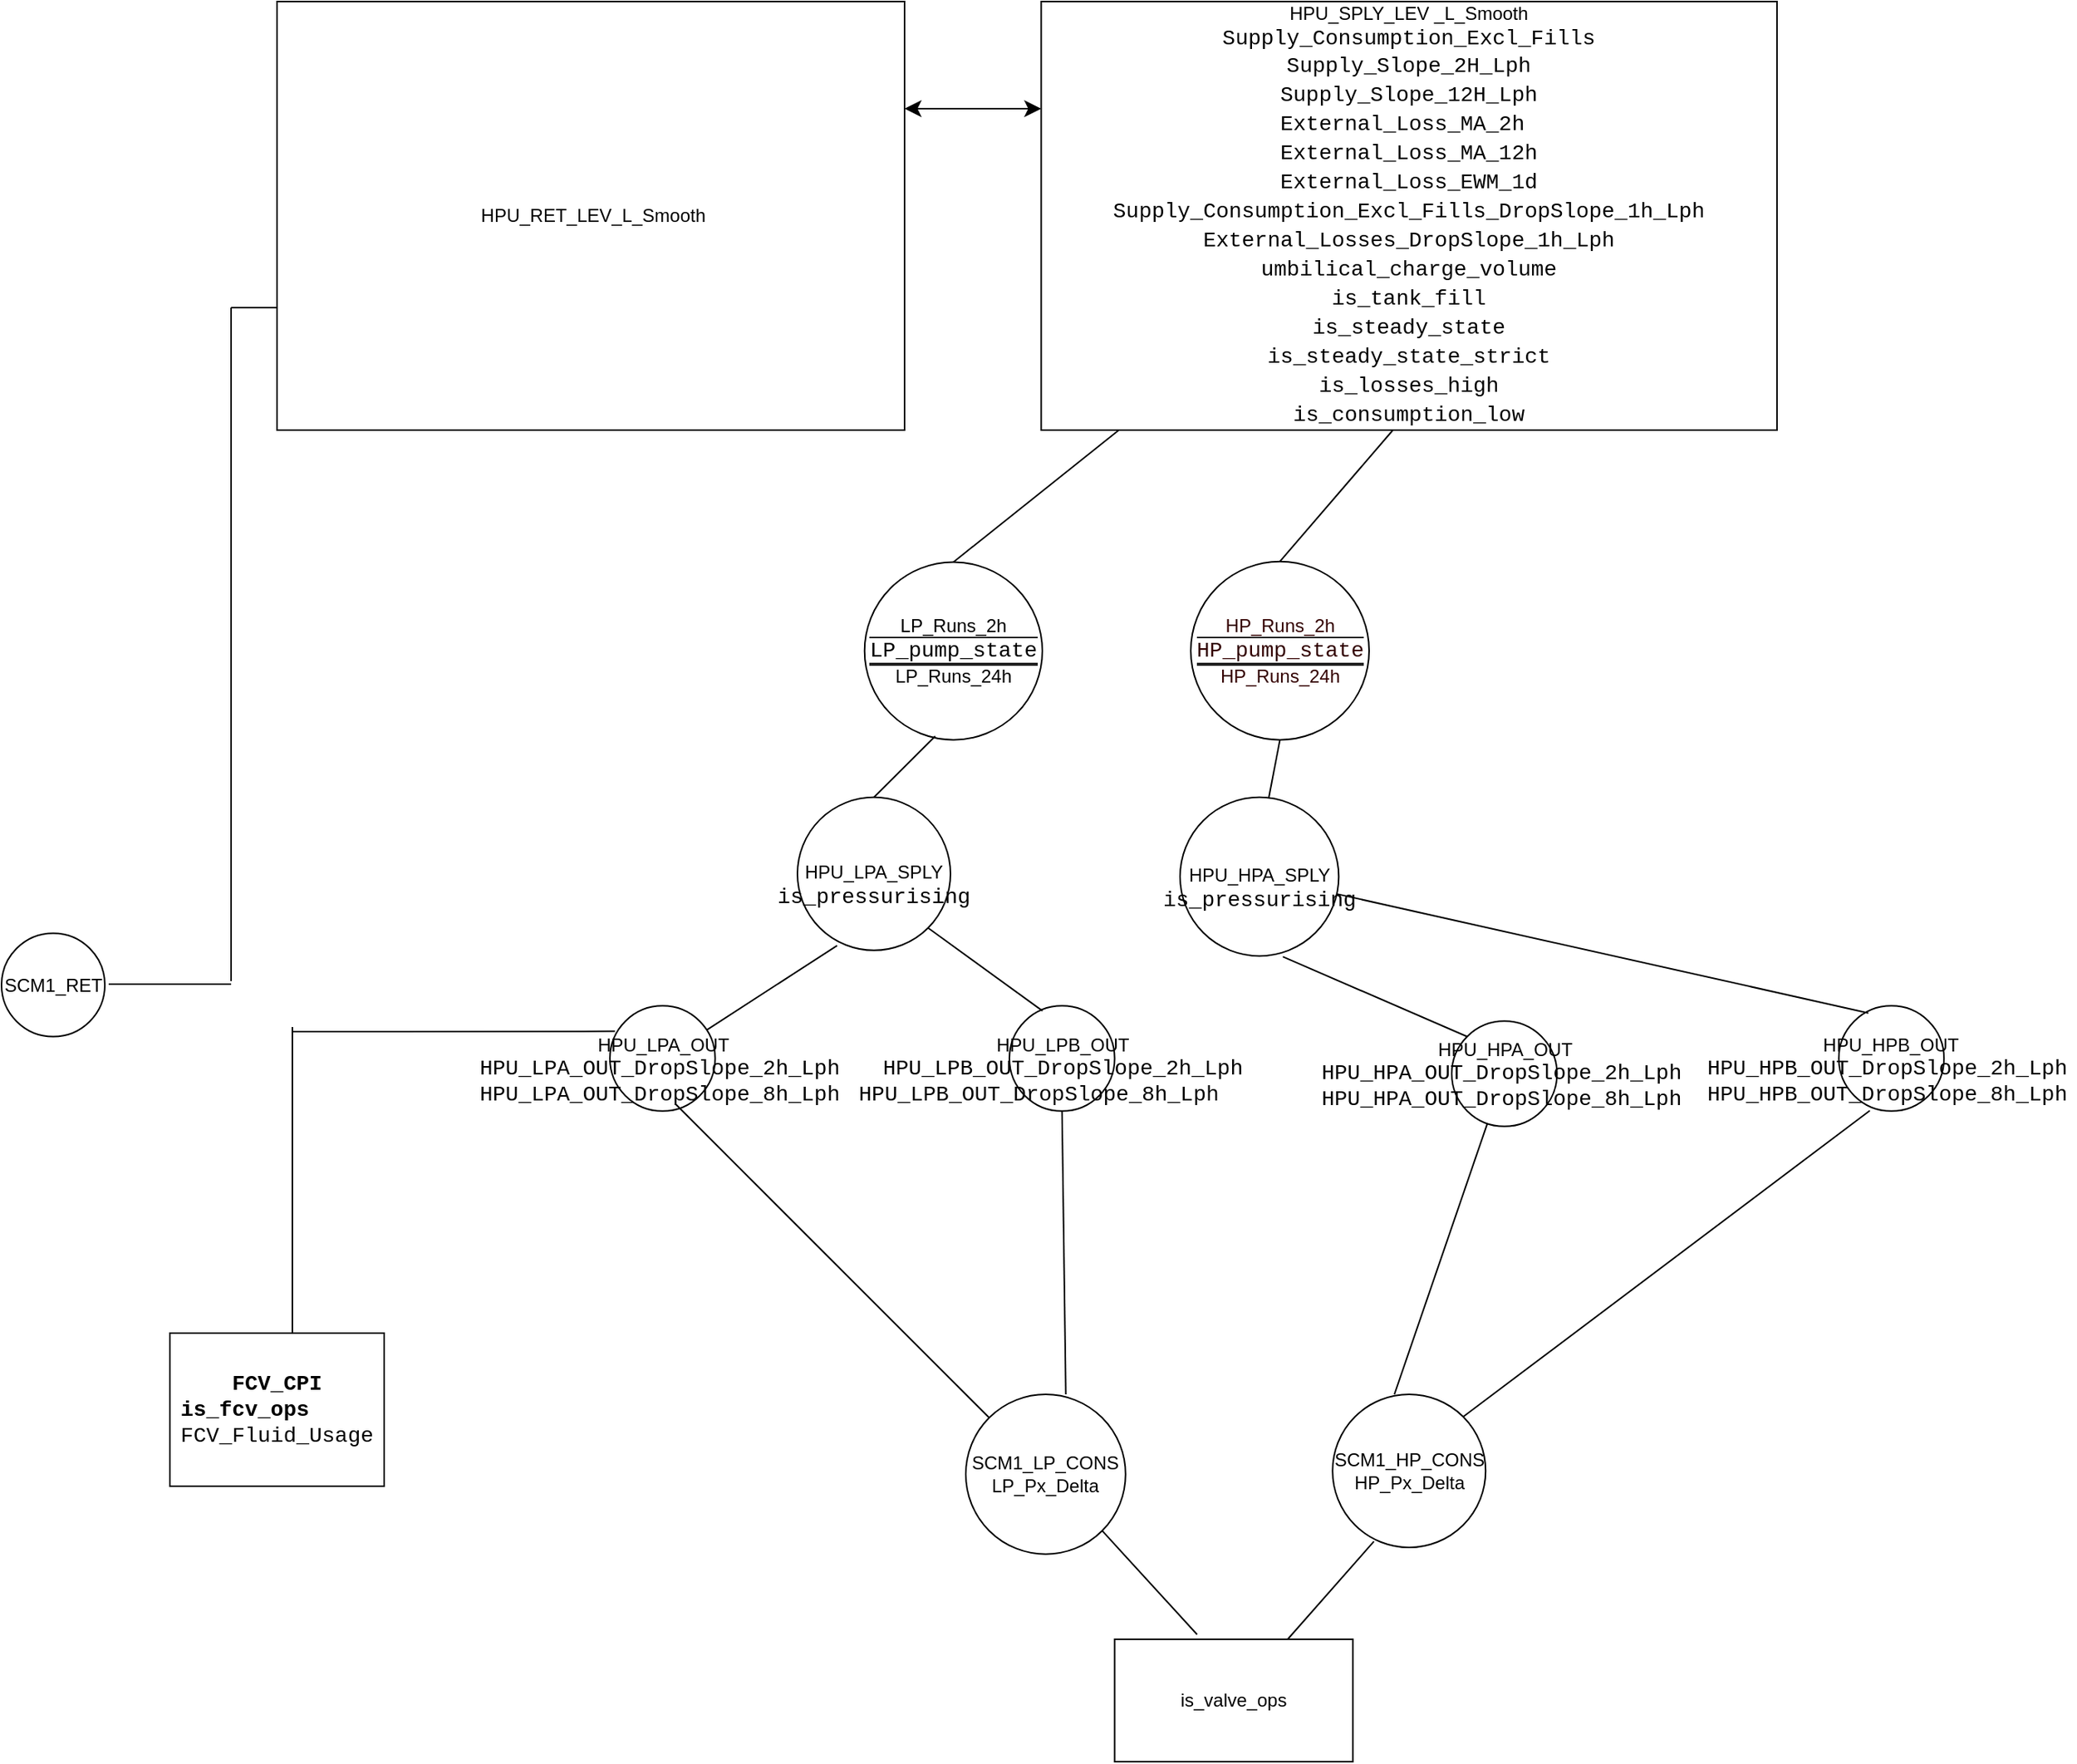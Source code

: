 <mxfile version="28.0.7">
  <diagram name="Page-1" id="4J8M-pQB1aqgU6J5mA3r">
    <mxGraphModel dx="3740" dy="2323" grid="1" gridSize="10" guides="1" tooltips="1" connect="1" arrows="1" fold="1" page="1" pageScale="1" pageWidth="1390" pageHeight="980" math="0" shadow="0">
      <root>
        <mxCell id="0" />
        <mxCell id="1" parent="0" />
        <mxCell id="fsJYFwS3ZAUU-XNZBjbN-2" value="&amp;nbsp;HPU_RET_LEV_L_Smooth" style="rounded=0;whiteSpace=wrap;html=1;" parent="1" vertex="1">
          <mxGeometry x="30" y="-200" width="410" height="280" as="geometry" />
        </mxCell>
        <mxCell id="fsJYFwS3ZAUU-XNZBjbN-3" value="&lt;font style=&quot;color: rgb(0, 0, 0);&quot;&gt;HPU_SPLY_LEV _L_Smooth&lt;/font&gt;&lt;div&gt;&lt;span style=&quot;font-family: Consolas, &amp;quot;Courier New&amp;quot;, monospace; font-size: 14px; text-align: start; white-space: pre;&quot;&gt;&lt;font style=&quot;color: rgb(0, 0, 0);&quot;&gt;Supply_Consumption_Excl_Fills&lt;/font&gt;&lt;/span&gt;&lt;/div&gt;&lt;div&gt;&lt;div style=&quot;font-family: Consolas, &amp;quot;Courier New&amp;quot;, monospace; font-size: 14px; line-height: 19px; white-space: pre;&quot;&gt;&lt;span&gt;&lt;font style=&quot;color: rgb(0, 0, 0);&quot;&gt;Supply_Slope_2H_Lph&lt;/font&gt;&lt;/span&gt;&lt;/div&gt;&lt;/div&gt;&lt;div style=&quot;font-family: Consolas, &amp;quot;Courier New&amp;quot;, monospace; font-size: 14px; line-height: 19px; white-space: pre;&quot;&gt;&lt;div style=&quot;line-height: 19px;&quot;&gt;&lt;span&gt;&lt;font style=&quot;color: rgb(0, 0, 0);&quot;&gt;Supply_Slope_12H_Lph&lt;/font&gt;&lt;/span&gt;&lt;/div&gt;&lt;div style=&quot;line-height: 19px;&quot;&gt;&lt;div style=&quot;line-height: 19px;&quot;&gt;&lt;span style=&quot;text-align: start;&quot;&gt;&lt;font style=&quot;color: rgb(0, 0, 0);&quot;&gt;External_Loss_MA_2h &lt;/font&gt;&lt;/span&gt;&lt;/div&gt;&lt;div style=&quot;line-height: 19px;&quot;&gt;&lt;span&gt;&lt;font style=&quot;color: rgb(0, 0, 0);&quot;&gt;External_Loss_MA_12h&lt;/font&gt;&lt;/span&gt;&lt;/div&gt;&lt;div style=&quot;line-height: 19px;&quot;&gt;&lt;font&gt;&lt;span style=&quot;text-align: start;&quot;&gt;&lt;font style=&quot;color: rgb(0, 0, 0);&quot;&gt;External_Loss_EWM_1d&lt;/font&gt;&lt;/span&gt;&lt;span style=&quot;color: light-dark(rgb(0, 0, 0), rgb(237, 237, 237));&quot;&gt;&lt;font style=&quot;&quot;&gt;&lt;/font&gt;&lt;/span&gt;&lt;/font&gt;&lt;/div&gt;&lt;div style=&quot;line-height: 19px;&quot;&gt;&lt;div style=&quot;line-height: 19px; color: rgb(204, 204, 204);&quot;&gt;&lt;span style=&quot;background-color: rgb(255, 255, 255); color: rgb(206, 145, 120);&quot;&gt;&lt;font style=&quot;color: rgb(0, 0, 0);&quot;&gt;Supply_Consumption_Excl_Fills_DropSlope_1h_Lph&lt;/font&gt;&lt;/span&gt;&lt;/div&gt;&lt;/div&gt;&lt;div style=&quot;line-height: 19px;&quot;&gt;&lt;div style=&quot;line-height: 19px; color: rgb(204, 204, 204);&quot;&gt;&lt;span style=&quot;background-color: rgb(255, 255, 255); color: rgb(206, 145, 120);&quot;&gt;&lt;font style=&quot;color: rgb(0, 0, 0);&quot;&gt;External_Losses_DropSlope_1h_Lph&lt;/font&gt;&lt;/span&gt;&lt;/div&gt;&lt;/div&gt;&lt;div style=&quot;line-height: 19px;&quot;&gt;&lt;font style=&quot;color: rgb(0, 0, 0);&quot;&gt;&lt;span style=&quot;text-align: start;&quot;&gt;&lt;font style=&quot;&quot;&gt;umbilical_charge_volume&lt;/font&gt;&lt;/span&gt;&lt;span&gt;&lt;font style=&quot;&quot;&gt;&lt;/font&gt;&lt;/span&gt;&lt;/font&gt;&lt;/div&gt;&lt;div style=&quot;line-height: 19px;&quot;&gt;&lt;div style=&quot;line-height: 19px; color: rgb(204, 204, 204);&quot;&gt;&lt;span style=&quot;background-color: rgb(255, 255, 255); color: rgb(206, 145, 120);&quot;&gt;&lt;font style=&quot;color: rgb(0, 0, 0);&quot;&gt;is_tank_fill&lt;/font&gt;&lt;/span&gt;&lt;/div&gt;&lt;div style=&quot;line-height: 19px; color: rgb(204, 204, 204);&quot;&gt;&lt;span style=&quot;background-color: rgb(255, 255, 255); color: rgb(206, 145, 120);&quot;&gt;&lt;font style=&quot;color: rgb(0, 0, 0);&quot;&gt;is_steady_state&lt;/font&gt;&lt;/span&gt;&lt;/div&gt;&lt;div style=&quot;line-height: 19px; color: rgb(204, 204, 204);&quot;&gt;&lt;span style=&quot;background-color: rgb(255, 255, 255); color: rgb(206, 145, 120);&quot;&gt;&lt;font style=&quot;color: rgb(0, 0, 0);&quot;&gt;is_steady_state_strict&lt;/font&gt;&lt;/span&gt;&lt;/div&gt;&lt;div style=&quot;line-height: 19px; color: rgb(204, 204, 204);&quot;&gt;&lt;span style=&quot;background-color: rgb(255, 255, 255); color: rgb(206, 145, 120);&quot;&gt;&lt;font style=&quot;color: rgb(0, 0, 0);&quot;&gt;is_losses_high&lt;/font&gt;&lt;/span&gt;&lt;/div&gt;&lt;div style=&quot;line-height: 19px; color: rgb(204, 204, 204);&quot;&gt;&lt;span style=&quot;background-color: rgb(255, 255, 255); color: rgb(206, 145, 120);&quot;&gt;&lt;font style=&quot;color: rgb(0, 0, 0);&quot;&gt;is_consumption_low&lt;/font&gt;&lt;/span&gt;&lt;/div&gt;&lt;/div&gt;&lt;/div&gt;&lt;/div&gt;" style="rounded=0;whiteSpace=wrap;html=1;" parent="1" vertex="1">
          <mxGeometry x="529.25" y="-200" width="480.75" height="280" as="geometry" />
        </mxCell>
        <mxCell id="VrIYwd6mz3Xe0gdIDtXp-2" value="&lt;span style=&quot;background-color: light-dark(#ffffff, var(--ge-dark-color, #121212));&quot;&gt;&lt;font style=&quot;color: rgb(0, 0, 0);&quot;&gt;LP_Runs_2h&lt;/font&gt;&lt;/span&gt;&lt;div&gt;&lt;div style=&quot;font-family: Consolas, &amp;quot;Courier New&amp;quot;, monospace; font-size: 14px; line-height: 19px; white-space: pre; background-color: rgb(31, 31, 31); color: rgb(204, 204, 204);&quot;&gt;&lt;span style=&quot;background-color: light-dark(#ffffff, var(--ge-dark-color, #121212)); color: rgb(206, 145, 120);&quot;&gt;&lt;font style=&quot;color: rgb(0, 0, 0);&quot;&gt;LP_pump_state&lt;/font&gt;&lt;/span&gt;&lt;/div&gt;&lt;div&gt;&lt;span style=&quot;background-color: light-dark(#ffffff, var(--ge-dark-color, #121212));&quot;&gt;&lt;font style=&quot;color: rgb(0, 0, 0);&quot;&gt;LP_Runs_24h&lt;/font&gt;&lt;/span&gt;&lt;/div&gt;&lt;/div&gt;" style="ellipse;whiteSpace=wrap;html=1;aspect=fixed;" parent="1" vertex="1">
          <mxGeometry x="413.87" y="166.21" width="116.13" height="116.13" as="geometry" />
        </mxCell>
        <mxCell id="VrIYwd6mz3Xe0gdIDtXp-3" value="&lt;span style=&quot;background-color: light-dark(#ffffff, var(--ge-dark-color, #121212));&quot;&gt;&lt;font style=&quot;color: rgb(51, 0, 0);&quot;&gt;HP_Runs_2h&lt;/font&gt;&lt;/span&gt;&lt;div&gt;&lt;div style=&quot;font-family: Consolas, &amp;quot;Courier New&amp;quot;, monospace; font-size: 14px; line-height: 19px; white-space: pre; background-color: rgb(31, 31, 31); color: rgb(204, 204, 204);&quot;&gt;&lt;span style=&quot;background-color: light-dark(#ffffff, var(--ge-dark-color, #121212)); color: rgb(206, 145, 120);&quot;&gt;&lt;font style=&quot;color: rgb(51, 0, 0);&quot;&gt;HP_pump_state&lt;/font&gt;&lt;/span&gt;&lt;/div&gt;&lt;div&gt;&lt;span style=&quot;background-color: light-dark(#ffffff, var(--ge-dark-color, #121212));&quot;&gt;&lt;font style=&quot;color: rgb(51, 0, 0);&quot;&gt;HP_Runs_24h&lt;/font&gt;&lt;/span&gt;&lt;/div&gt;&lt;/div&gt;" style="ellipse;whiteSpace=wrap;html=1;aspect=fixed;" parent="1" vertex="1">
          <mxGeometry x="627" y="165.84" width="116.5" height="116.5" as="geometry" />
        </mxCell>
        <mxCell id="VrIYwd6mz3Xe0gdIDtXp-5" value="&lt;br&gt;&lt;div&gt;HPU_HPA_SPLY&lt;/div&gt;&lt;div&gt;&lt;span style=&quot;font-family: Consolas, &amp;quot;Courier New&amp;quot;, monospace; font-size: 14px; text-align: start; white-space: pre;&quot;&gt;is_pressurising&lt;/span&gt;&lt;/div&gt;" style="ellipse;whiteSpace=wrap;html=1;aspect=fixed;" parent="1" vertex="1">
          <mxGeometry x="620" y="319.91" width="103.66" height="103.66" as="geometry" />
        </mxCell>
        <mxCell id="VrIYwd6mz3Xe0gdIDtXp-7" value="&lt;br&gt;&lt;div&gt;HPU_LPB_OUT&lt;/div&gt;&lt;div&gt;&lt;span style=&quot;font-family: Consolas, &amp;quot;Courier New&amp;quot;, monospace; font-size: 14px; white-space: pre;&quot;&gt;HPU_LPB_OUT_DropSlope_2h_Lph&lt;/span&gt;&lt;/div&gt;&lt;div&gt;&lt;span style=&quot;background-color: transparent; color: light-dark(rgb(0, 0, 0), rgb(255, 255, 255)); font-family: Consolas, &amp;quot;Courier New&amp;quot;, monospace; font-size: 14px; white-space: pre;&quot;&gt;HPU_LPB_OUT_DropSlope_8h_Lph&lt;/span&gt;&lt;span style=&quot;background-color: transparent; color: light-dark(rgb(0, 0, 0), rgb(255, 255, 255)); white-space: pre;&quot;&gt;&#x9;&lt;/span&gt;&lt;span style=&quot;white-space: pre;&quot;&gt;&#x9;&lt;/span&gt;&lt;/div&gt;" style="ellipse;whiteSpace=wrap;html=1;aspect=fixed;" parent="1" vertex="1">
          <mxGeometry x="508.5" y="456.16" width="68.75" height="68.75" as="geometry" />
        </mxCell>
        <mxCell id="VrIYwd6mz3Xe0gdIDtXp-8" value="&lt;div&gt;HPU_HPA_OUT&lt;/div&gt;&lt;div&gt;&lt;span style=&quot;font-family: Consolas, &amp;quot;Courier New&amp;quot;, monospace; font-size: 14px; white-space: pre;&quot;&gt;HPU_HPA_OUT_DropSlope_2&lt;/span&gt;&lt;span style=&quot;background-color: transparent; color: light-dark(rgb(0, 0, 0), rgb(255, 255, 255)); font-family: Consolas, &amp;quot;Courier New&amp;quot;, monospace; font-size: 14px; white-space: pre;&quot;&gt;h_Lph&lt;/span&gt;&lt;span style=&quot;background-color: transparent; color: light-dark(rgb(0, 0, 0), rgb(255, 255, 255)); white-space: pre;&quot;&gt;&#x9;&lt;/span&gt;&lt;/div&gt;&lt;div&gt;&lt;span style=&quot;font-family: Consolas, &amp;quot;Courier New&amp;quot;, monospace; font-size: 14px; white-space: pre;&quot;&gt;HPU_HPA_OUT_DropSlope_8h_Lph&lt;/span&gt;&lt;span style=&quot;white-space: pre;&quot;&gt;&#x9;&lt;/span&gt;&lt;/div&gt;" style="ellipse;whiteSpace=wrap;html=1;aspect=fixed;" parent="1" vertex="1">
          <mxGeometry x="797.5" y="466.16" width="68.75" height="68.75" as="geometry" />
        </mxCell>
        <mxCell id="VrIYwd6mz3Xe0gdIDtXp-9" value="&lt;br&gt;&lt;div&gt;HPU_HPB_OUT&lt;/div&gt;&lt;div&gt;&lt;span style=&quot;font-family: Consolas, &amp;quot;Courier New&amp;quot;, monospace; font-size: 14px; white-space: pre;&quot;&gt;HPU_HP&lt;/span&gt;&lt;span style=&quot;background-color: transparent; color: light-dark(rgb(0, 0, 0), rgb(255, 255, 255)); font-family: Consolas, &amp;quot;Courier New&amp;quot;, monospace; font-size: 14px; white-space: pre;&quot;&gt;B_OUT_DropSlope_2h_Lph&lt;/span&gt;&lt;span style=&quot;background-color: transparent; color: light-dark(rgb(0, 0, 0), rgb(255, 255, 255)); white-space: pre;&quot;&gt;&#x9;&lt;/span&gt;&lt;/div&gt;&lt;div&gt;&lt;span style=&quot;font-family: Consolas, &amp;quot;Courier New&amp;quot;, monospace; font-size: 14px; white-space: pre;&quot;&gt;HPU_HPB_OUT_DropSlope_8h_Lph&lt;/span&gt;&lt;span style=&quot;white-space: pre;&quot;&gt;&#x9;&lt;/span&gt;&lt;/div&gt;" style="ellipse;whiteSpace=wrap;html=1;aspect=fixed;" parent="1" vertex="1">
          <mxGeometry x="1050.37" y="456.16" width="68.75" height="68.75" as="geometry" />
        </mxCell>
        <mxCell id="VrIYwd6mz3Xe0gdIDtXp-55" value="" style="edgeStyle=none;orthogonalLoop=1;jettySize=auto;html=1;endArrow=classic;startArrow=classic;endSize=8;startSize=8;rounded=0;entryX=0;entryY=0.25;entryDx=0;entryDy=0;exitX=1;exitY=0.25;exitDx=0;exitDy=0;" parent="1" source="fsJYFwS3ZAUU-XNZBjbN-2" target="fsJYFwS3ZAUU-XNZBjbN-3" edge="1">
          <mxGeometry width="100" relative="1" as="geometry">
            <mxPoint x="440" y="40" as="sourcePoint" />
            <mxPoint x="510" y="40" as="targetPoint" />
            <Array as="points" />
          </mxGeometry>
        </mxCell>
        <mxCell id="VrIYwd6mz3Xe0gdIDtXp-57" value="&lt;br&gt;&lt;div&gt;HPU_LPA_SPLY&lt;/div&gt;&lt;div&gt;&lt;span style=&quot;font-family: Consolas, &amp;quot;Courier New&amp;quot;, monospace; font-size: 14px; text-align: start; white-space: pre;&quot;&gt;&lt;font style=&quot;color: rgb(0, 0, 0);&quot;&gt;is_pressurising&lt;/font&gt;&lt;/span&gt;&lt;/div&gt;" style="ellipse;whiteSpace=wrap;html=1;aspect=fixed;" parent="1" vertex="1">
          <mxGeometry x="370" y="319.91" width="100" height="100" as="geometry" />
        </mxCell>
        <mxCell id="VrIYwd6mz3Xe0gdIDtXp-63" value="SCM1_HP_CONS&lt;div&gt;HP_Px_Delta&lt;/div&gt;" style="ellipse;whiteSpace=wrap;html=1;aspect=fixed;" parent="1" vertex="1">
          <mxGeometry x="719.63" y="710" width="100" height="100" as="geometry" />
        </mxCell>
        <mxCell id="VrIYwd6mz3Xe0gdIDtXp-64" value="SCM1_LP_CONS&lt;div&gt;LP_Px_Delta&lt;/div&gt;" style="ellipse;whiteSpace=wrap;html=1;aspect=fixed;" parent="1" vertex="1">
          <mxGeometry x="480" y="710" width="104.38" height="104.38" as="geometry" />
        </mxCell>
        <mxCell id="VrIYwd6mz3Xe0gdIDtXp-74" value="SCM1_RET" style="ellipse;whiteSpace=wrap;html=1;aspect=fixed;" parent="1" vertex="1">
          <mxGeometry x="-150" y="408.75" width="67.5" height="67.5" as="geometry" />
        </mxCell>
        <mxCell id="VrIYwd6mz3Xe0gdIDtXp-129" value="" style="endArrow=none;html=1;rounded=0;" parent="1" edge="1">
          <mxGeometry width="50" height="50" relative="1" as="geometry">
            <mxPoint x="-80" y="442" as="sourcePoint" />
            <mxPoint y="442" as="targetPoint" />
          </mxGeometry>
        </mxCell>
        <mxCell id="VrIYwd6mz3Xe0gdIDtXp-130" value="" style="endArrow=none;html=1;rounded=0;" parent="1" edge="1">
          <mxGeometry width="50" height="50" relative="1" as="geometry">
            <mxPoint y="440" as="sourcePoint" />
            <mxPoint as="targetPoint" />
          </mxGeometry>
        </mxCell>
        <mxCell id="VrIYwd6mz3Xe0gdIDtXp-133" value="" style="endArrow=none;html=1;rounded=0;" parent="1" edge="1">
          <mxGeometry width="50" height="50" relative="1" as="geometry">
            <mxPoint x="40" y="680" as="sourcePoint" />
            <mxPoint x="40" y="470" as="targetPoint" />
          </mxGeometry>
        </mxCell>
        <mxCell id="VrIYwd6mz3Xe0gdIDtXp-135" value="" style="endArrow=none;html=1;rounded=0;" parent="1" source="VrIYwd6mz3Xe0gdIDtXp-6" edge="1">
          <mxGeometry width="50" height="50" relative="1" as="geometry">
            <mxPoint x="7.5" y="476.16" as="sourcePoint" />
            <mxPoint x="297.5" y="479.16" as="targetPoint" />
          </mxGeometry>
        </mxCell>
        <mxCell id="VrIYwd6mz3Xe0gdIDtXp-140" value="" style="endArrow=none;html=1;rounded=0;entryX=0.259;entryY=0.969;entryDx=0;entryDy=0;entryPerimeter=0;" parent="1" source="VrIYwd6mz3Xe0gdIDtXp-6" edge="1" target="VrIYwd6mz3Xe0gdIDtXp-57">
          <mxGeometry width="50" height="50" relative="1" as="geometry">
            <mxPoint x="377.5" y="466.16" as="sourcePoint" />
            <mxPoint x="420" y="410" as="targetPoint" />
          </mxGeometry>
        </mxCell>
        <mxCell id="VrIYwd6mz3Xe0gdIDtXp-142" value="" style="endArrow=none;html=1;rounded=0;exitX=0.314;exitY=0.048;exitDx=0;exitDy=0;exitPerimeter=0;entryX=1;entryY=1;entryDx=0;entryDy=0;" parent="1" source="VrIYwd6mz3Xe0gdIDtXp-7" target="VrIYwd6mz3Xe0gdIDtXp-57" edge="1">
          <mxGeometry width="50" height="50" relative="1" as="geometry">
            <mxPoint x="396.88" y="456.16" as="sourcePoint" />
            <mxPoint x="446.88" y="406.16" as="targetPoint" />
          </mxGeometry>
        </mxCell>
        <mxCell id="VrIYwd6mz3Xe0gdIDtXp-146" value="" style="endArrow=none;html=1;rounded=0;exitX=0;exitY=0;exitDx=0;exitDy=0;entryX=0.648;entryY=1.005;entryDx=0;entryDy=0;entryPerimeter=0;" parent="1" source="VrIYwd6mz3Xe0gdIDtXp-8" edge="1" target="VrIYwd6mz3Xe0gdIDtXp-5">
          <mxGeometry width="50" height="50" relative="1" as="geometry">
            <mxPoint x="597.5" y="446.16" as="sourcePoint" />
            <mxPoint x="647.5" y="396.16" as="targetPoint" />
          </mxGeometry>
        </mxCell>
        <mxCell id="VrIYwd6mz3Xe0gdIDtXp-149" value="" style="endArrow=none;html=1;rounded=0;exitX=0.281;exitY=0.068;exitDx=0;exitDy=0;exitPerimeter=0;" parent="1" source="VrIYwd6mz3Xe0gdIDtXp-9" edge="1" target="VrIYwd6mz3Xe0gdIDtXp-5">
          <mxGeometry width="50" height="50" relative="1" as="geometry">
            <mxPoint x="647.5" y="446.16" as="sourcePoint" />
            <mxPoint x="697.5" y="396.16" as="targetPoint" />
          </mxGeometry>
        </mxCell>
        <mxCell id="VrIYwd6mz3Xe0gdIDtXp-150" value="" style="endArrow=none;html=1;rounded=0;entryX=0.5;entryY=1;entryDx=0;entryDy=0;" parent="1" edge="1" target="VrIYwd6mz3Xe0gdIDtXp-3">
          <mxGeometry width="50" height="50" relative="1" as="geometry">
            <mxPoint x="678" y="320" as="sourcePoint" />
            <mxPoint x="677.5" y="287.16" as="targetPoint" />
          </mxGeometry>
        </mxCell>
        <mxCell id="VrIYwd6mz3Xe0gdIDtXp-152" value="" style="endArrow=none;html=1;rounded=0;exitX=0.5;exitY=0;exitDx=0;exitDy=0;" parent="1" source="VrIYwd6mz3Xe0gdIDtXp-2" edge="1">
          <mxGeometry width="50" height="50" relative="1" as="geometry">
            <mxPoint x="540" y="110" as="sourcePoint" />
            <mxPoint x="580" y="80" as="targetPoint" />
          </mxGeometry>
        </mxCell>
        <mxCell id="VrIYwd6mz3Xe0gdIDtXp-153" value="" style="endArrow=none;html=1;rounded=0;entryX=0.478;entryY=1;entryDx=0;entryDy=0;entryPerimeter=0;exitX=0.5;exitY=0;exitDx=0;exitDy=0;" parent="1" source="VrIYwd6mz3Xe0gdIDtXp-3" target="fsJYFwS3ZAUU-XNZBjbN-3" edge="1">
          <mxGeometry width="50" height="50" relative="1" as="geometry">
            <mxPoint x="706" y="110" as="sourcePoint" />
            <mxPoint x="756" y="60" as="targetPoint" />
          </mxGeometry>
        </mxCell>
        <mxCell id="-0Ill-tdwt2CwwmmDwKk-2" value="" style="endArrow=none;html=1;rounded=0;entryX=0.048;entryY=0.242;entryDx=0;entryDy=0;entryPerimeter=0;" parent="1" target="VrIYwd6mz3Xe0gdIDtXp-6" edge="1">
          <mxGeometry width="50" height="50" relative="1" as="geometry">
            <mxPoint x="40" y="473" as="sourcePoint" />
            <mxPoint x="310" y="383" as="targetPoint" />
          </mxGeometry>
        </mxCell>
        <mxCell id="VrIYwd6mz3Xe0gdIDtXp-6" value="&lt;br&gt;&lt;div&gt;HPU_LPA_OUT&lt;/div&gt;&lt;div&gt;&lt;font style=&quot;color: light-dark(rgb(0, 0, 0), rgb(255, 255, 255));&quot;&gt;&lt;span style=&quot;font-family: Consolas, &amp;quot;Courier New&amp;quot;, monospace; font-size: 14px; white-space: pre;&quot;&gt;HPU_LPA_OUT_DropSlope_2h_Lph&lt;/span&gt;&lt;span style=&quot;white-space: pre;&quot;&gt;&#x9;&lt;/span&gt;&lt;/font&gt;&lt;/div&gt;&lt;div&gt;&lt;span style=&quot;font-family: Consolas, &amp;quot;Courier New&amp;quot;, monospace; font-size: 14px; white-space: pre;&quot;&gt;HPU_LPA_OUT_DropSlope_8h_Lph&lt;/span&gt;&lt;span style=&quot;white-space: pre;&quot;&gt;&#x9;&lt;/span&gt;&lt;/div&gt;" style="ellipse;whiteSpace=wrap;html=1;aspect=fixed;" parent="1" vertex="1">
          <mxGeometry x="247.5" y="456.16" width="68.75" height="68.75" as="geometry" />
        </mxCell>
        <mxCell id="VrIYwd6mz3Xe0gdIDtXp-113" value="&lt;span style=&quot;font-family: Consolas, &amp;quot;Courier New&amp;quot;, monospace; font-size: 14px; text-align: start; white-space: pre;&quot;&gt;&lt;b style=&quot;&quot;&gt;&lt;font style=&quot;color: rgb(0, 0, 0);&quot;&gt;FCV_CPI&lt;/font&gt;&lt;/b&gt;&lt;/span&gt;&lt;div&gt;&lt;div style=&quot;text-align: start;&quot;&gt;&lt;font face=&quot;Consolas, Courier New, monospace&quot;&gt;&lt;span style=&quot;font-size: 14px; white-space: pre;&quot;&gt;&lt;b&gt;is_fcv_ops&lt;/b&gt;&lt;/span&gt;&lt;/font&gt;&lt;/div&gt;&lt;div&gt;&lt;span style=&quot;font-family: Consolas, &amp;quot;Courier New&amp;quot;, monospace; font-size: 14px; text-align: start; white-space: pre;&quot;&gt;&lt;font style=&quot;color: rgb(0, 0, 0);&quot;&gt;FCV_Fluid_Usage&lt;/font&gt;&lt;/span&gt;&lt;/div&gt;&lt;/div&gt;" style="whiteSpace=wrap;html=1;" parent="1" vertex="1">
          <mxGeometry x="-40" y="670" width="140" height="100" as="geometry" />
        </mxCell>
        <mxCell id="EKhpBSGs8fA0VnfdE3oC-7" value="" style="endArrow=none;html=1;rounded=0;" edge="1" parent="1">
          <mxGeometry width="50" height="50" relative="1" as="geometry">
            <mxPoint as="sourcePoint" />
            <mxPoint x="30" as="targetPoint" />
          </mxGeometry>
        </mxCell>
        <mxCell id="EKhpBSGs8fA0VnfdE3oC-13" value="" style="endArrow=none;html=1;rounded=0;entryX=0.628;entryY=0.938;entryDx=0;entryDy=0;entryPerimeter=0;exitX=0;exitY=0;exitDx=0;exitDy=0;" edge="1" parent="1" source="VrIYwd6mz3Xe0gdIDtXp-64" target="VrIYwd6mz3Xe0gdIDtXp-6">
          <mxGeometry width="50" height="50" relative="1" as="geometry">
            <mxPoint x="370" y="720" as="sourcePoint" />
            <mxPoint x="420" y="670" as="targetPoint" />
          </mxGeometry>
        </mxCell>
        <mxCell id="EKhpBSGs8fA0VnfdE3oC-14" value="" style="endArrow=none;html=1;rounded=0;entryX=0.5;entryY=1;entryDx=0;entryDy=0;exitX=0.626;exitY=0;exitDx=0;exitDy=0;exitPerimeter=0;" edge="1" parent="1" source="VrIYwd6mz3Xe0gdIDtXp-64" target="VrIYwd6mz3Xe0gdIDtXp-7">
          <mxGeometry width="50" height="50" relative="1" as="geometry">
            <mxPoint x="543" y="700" as="sourcePoint" />
            <mxPoint x="290" y="440" as="targetPoint" />
          </mxGeometry>
        </mxCell>
        <mxCell id="EKhpBSGs8fA0VnfdE3oC-15" value="" style="endArrow=none;html=1;rounded=0;exitX=0.404;exitY=0;exitDx=0;exitDy=0;exitPerimeter=0;" edge="1" parent="1" source="VrIYwd6mz3Xe0gdIDtXp-63" target="VrIYwd6mz3Xe0gdIDtXp-8">
          <mxGeometry width="50" height="50" relative="1" as="geometry">
            <mxPoint x="550" y="450" as="sourcePoint" />
            <mxPoint x="600" y="400" as="targetPoint" />
          </mxGeometry>
        </mxCell>
        <mxCell id="EKhpBSGs8fA0VnfdE3oC-16" value="" style="endArrow=none;html=1;rounded=0;exitX=1;exitY=0;exitDx=0;exitDy=0;entryX=0.295;entryY=0.996;entryDx=0;entryDy=0;entryPerimeter=0;" edge="1" parent="1" source="VrIYwd6mz3Xe0gdIDtXp-63" target="VrIYwd6mz3Xe0gdIDtXp-9">
          <mxGeometry width="50" height="50" relative="1" as="geometry">
            <mxPoint x="550" y="450" as="sourcePoint" />
            <mxPoint x="600" y="400" as="targetPoint" />
          </mxGeometry>
        </mxCell>
        <mxCell id="EKhpBSGs8fA0VnfdE3oC-17" value="" style="endArrow=none;html=1;rounded=0;exitX=0.5;exitY=0;exitDx=0;exitDy=0;" edge="1" parent="1" source="VrIYwd6mz3Xe0gdIDtXp-57">
          <mxGeometry width="50" height="50" relative="1" as="geometry">
            <mxPoint x="550" y="190" as="sourcePoint" />
            <mxPoint x="460" y="280" as="targetPoint" />
          </mxGeometry>
        </mxCell>
        <mxCell id="EKhpBSGs8fA0VnfdE3oC-19" value="is_valve_ops" style="rounded=0;whiteSpace=wrap;html=1;" vertex="1" parent="1">
          <mxGeometry x="577.25" y="870" width="155.62" height="80" as="geometry" />
        </mxCell>
        <mxCell id="EKhpBSGs8fA0VnfdE3oC-20" value="" style="endArrow=none;html=1;rounded=0;exitX=0.346;exitY=-0.039;exitDx=0;exitDy=0;exitPerimeter=0;entryX=1;entryY=1;entryDx=0;entryDy=0;" edge="1" parent="1" source="EKhpBSGs8fA0VnfdE3oC-19" target="VrIYwd6mz3Xe0gdIDtXp-64">
          <mxGeometry width="50" height="50" relative="1" as="geometry">
            <mxPoint x="650" y="590" as="sourcePoint" />
            <mxPoint x="700" y="540" as="targetPoint" />
          </mxGeometry>
        </mxCell>
        <mxCell id="EKhpBSGs8fA0VnfdE3oC-21" value="" style="endArrow=none;html=1;rounded=0;entryX=0.27;entryY=0.961;entryDx=0;entryDy=0;entryPerimeter=0;" edge="1" parent="1" source="EKhpBSGs8fA0VnfdE3oC-19" target="VrIYwd6mz3Xe0gdIDtXp-63">
          <mxGeometry width="50" height="50" relative="1" as="geometry">
            <mxPoint x="650" y="590" as="sourcePoint" />
            <mxPoint x="700" y="540" as="targetPoint" />
          </mxGeometry>
        </mxCell>
      </root>
    </mxGraphModel>
  </diagram>
</mxfile>
